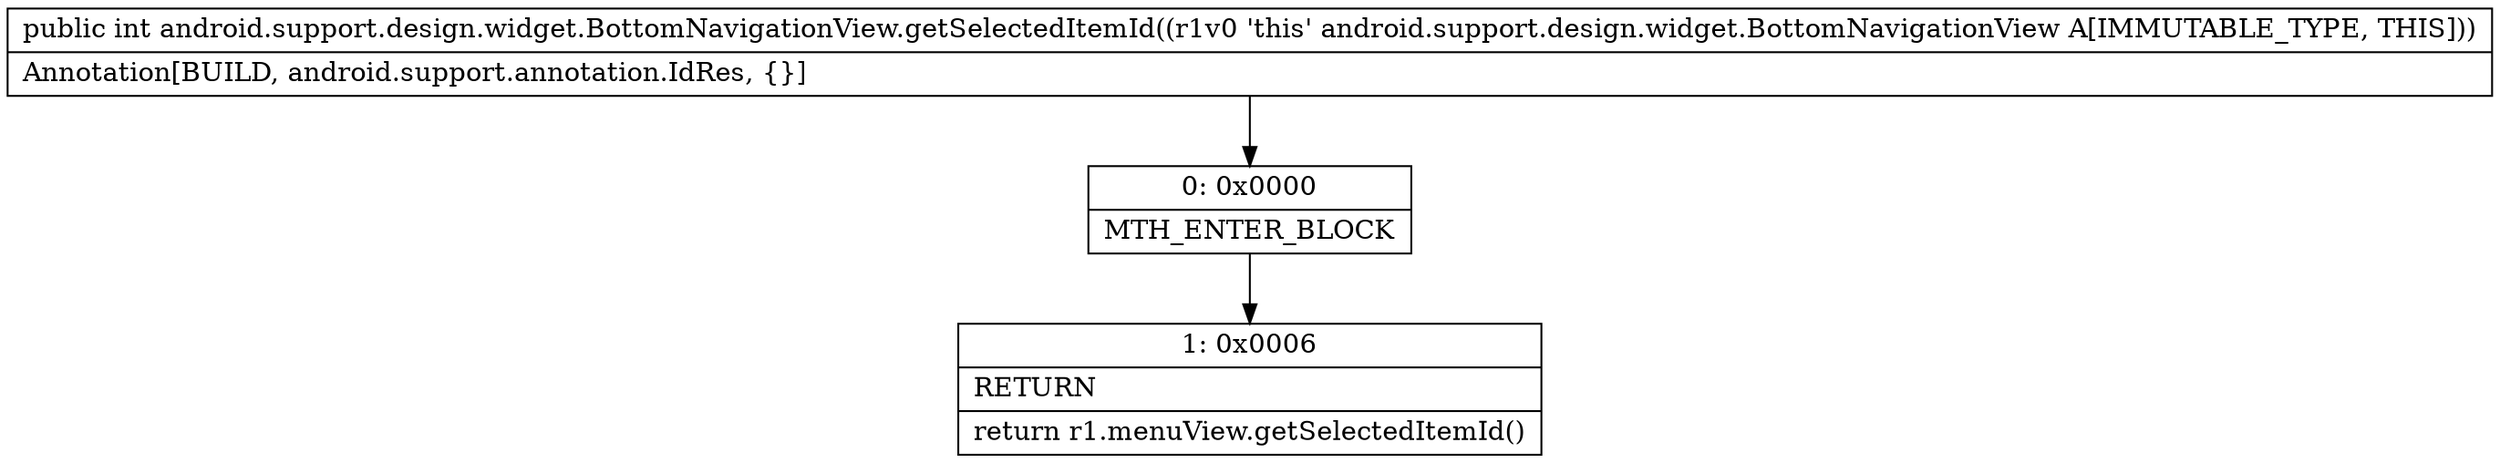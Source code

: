 digraph "CFG forandroid.support.design.widget.BottomNavigationView.getSelectedItemId()I" {
Node_0 [shape=record,label="{0\:\ 0x0000|MTH_ENTER_BLOCK\l}"];
Node_1 [shape=record,label="{1\:\ 0x0006|RETURN\l|return r1.menuView.getSelectedItemId()\l}"];
MethodNode[shape=record,label="{public int android.support.design.widget.BottomNavigationView.getSelectedItemId((r1v0 'this' android.support.design.widget.BottomNavigationView A[IMMUTABLE_TYPE, THIS]))  | Annotation[BUILD, android.support.annotation.IdRes, \{\}]\l}"];
MethodNode -> Node_0;
Node_0 -> Node_1;
}

